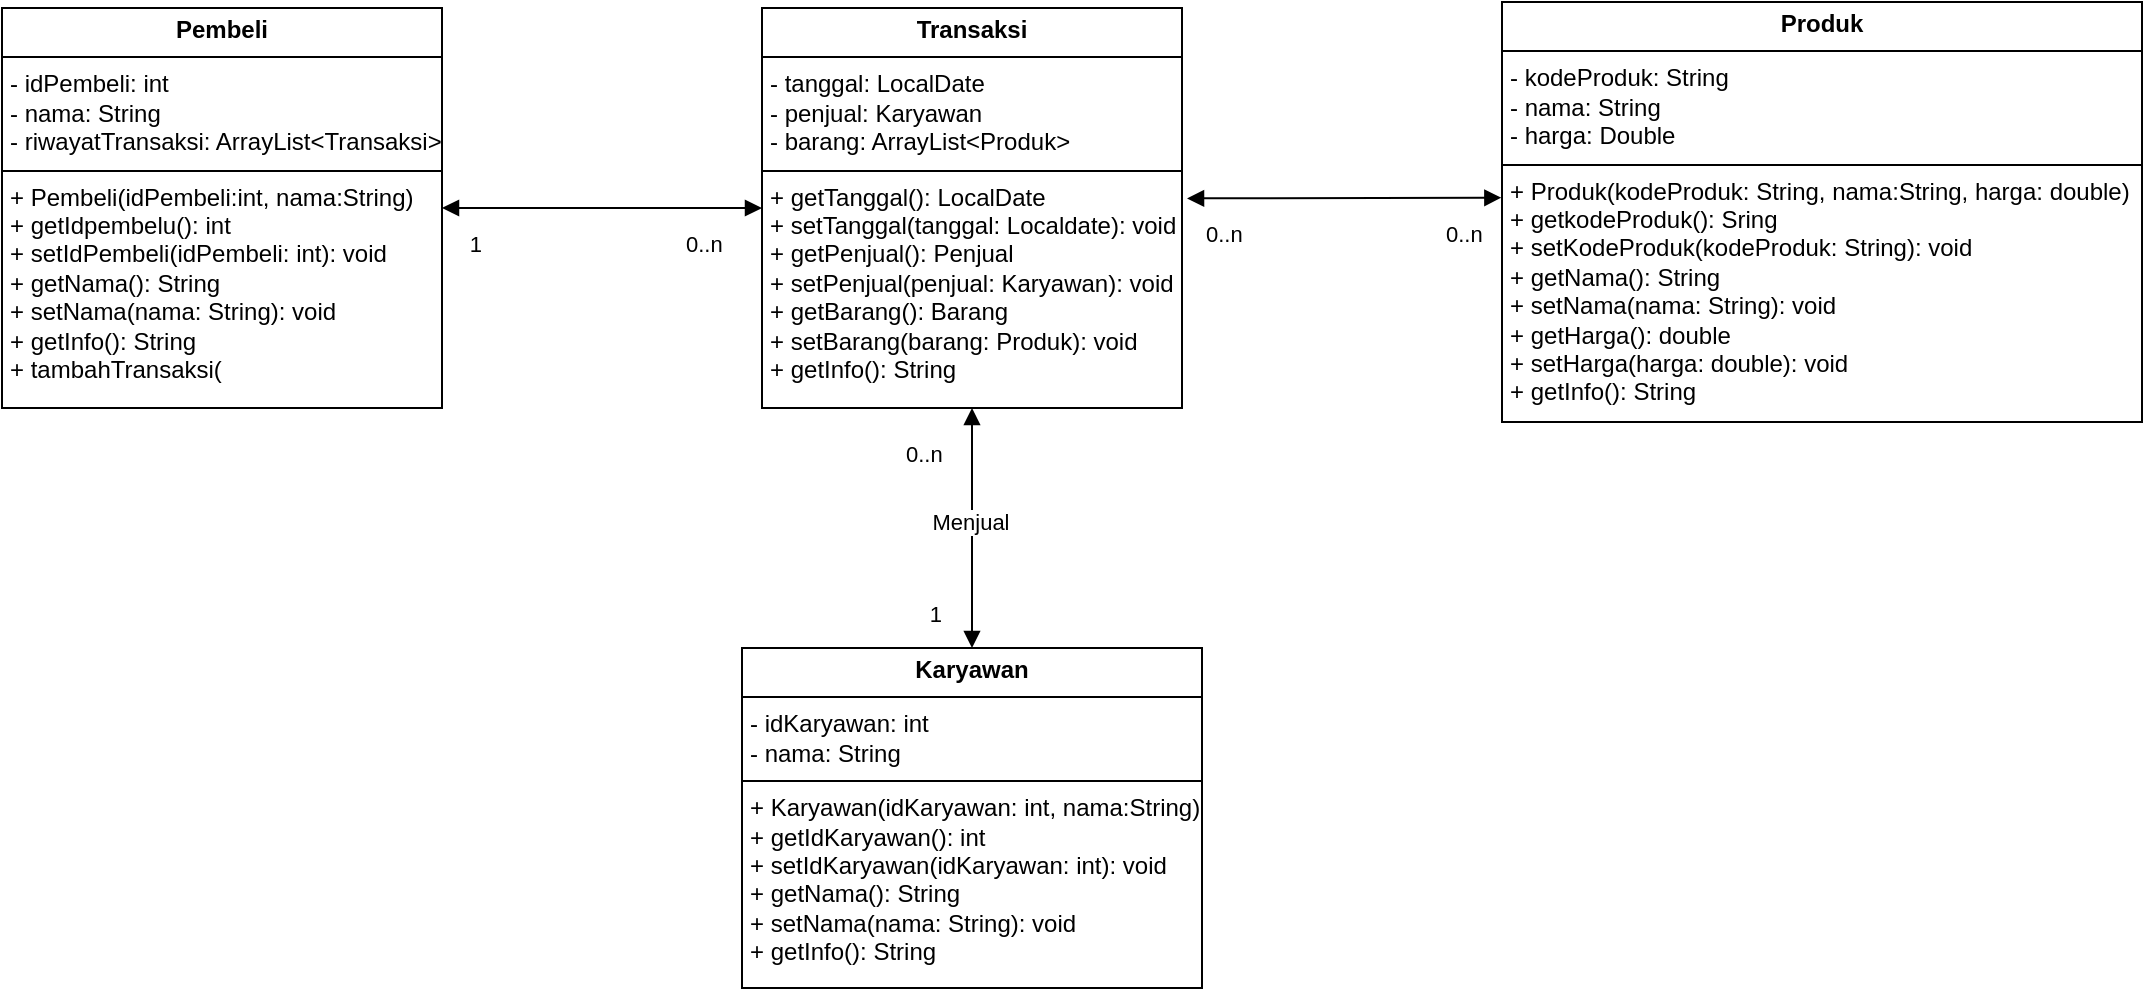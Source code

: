 <mxfile version="24.0.2" type="github">
  <diagram name="Page-1" id="gQCjyKjPl1Kee8Gpmc2Q">
    <mxGraphModel dx="1161" dy="611" grid="1" gridSize="10" guides="1" tooltips="1" connect="1" arrows="1" fold="1" page="1" pageScale="1" pageWidth="827" pageHeight="1169" math="0" shadow="0">
      <root>
        <mxCell id="0" />
        <mxCell id="1" parent="0" />
        <mxCell id="pBXzaHD5TpJQIz0p4tSG-1" value="&lt;p style=&quot;margin:0px;margin-top:4px;text-align:center;&quot;&gt;&lt;b&gt;Pembeli&lt;/b&gt;&lt;/p&gt;&lt;hr size=&quot;1&quot; style=&quot;border-style:solid;&quot;&gt;&lt;p style=&quot;margin:0px;margin-left:4px;&quot;&gt;- idPembeli: int&lt;/p&gt;&lt;p style=&quot;margin:0px;margin-left:4px;&quot;&gt;- nama: String&lt;/p&gt;&lt;p style=&quot;margin:0px;margin-left:4px;&quot;&gt;- riwayatTransaksi: ArrayList&amp;lt;Transaksi&amp;gt;&lt;/p&gt;&lt;hr size=&quot;1&quot; style=&quot;border-style:solid;&quot;&gt;&lt;p style=&quot;margin:0px;margin-left:4px;&quot;&gt;+ Pembeli(idPembeli:int, nama:String)&lt;/p&gt;&lt;p style=&quot;margin:0px;margin-left:4px;&quot;&gt;+ getIdpembelu(): int&lt;/p&gt;&lt;p style=&quot;margin:0px;margin-left:4px;&quot;&gt;+ setIdPembeli(idPembeli: int): void&lt;/p&gt;&lt;p style=&quot;margin:0px;margin-left:4px;&quot;&gt;+ getNama(): String&lt;/p&gt;&lt;p style=&quot;margin:0px;margin-left:4px;&quot;&gt;+ setNama(nama: String): void&lt;/p&gt;&lt;p style=&quot;margin:0px;margin-left:4px;&quot;&gt;+ getInfo(): String&lt;/p&gt;&lt;p style=&quot;margin:0px;margin-left:4px;&quot;&gt;+ tambahTransaksi(&lt;/p&gt;" style="verticalAlign=top;align=left;overflow=fill;html=1;whiteSpace=wrap;" vertex="1" parent="1">
          <mxGeometry x="60" y="200" width="220" height="200" as="geometry" />
        </mxCell>
        <mxCell id="pBXzaHD5TpJQIz0p4tSG-2" value="&lt;p style=&quot;margin:0px;margin-top:4px;text-align:center;&quot;&gt;&lt;b&gt;Transaksi&lt;/b&gt;&lt;/p&gt;&lt;hr size=&quot;1&quot; style=&quot;border-style:solid;&quot;&gt;&lt;p style=&quot;margin:0px;margin-left:4px;&quot;&gt;- tanggal: LocalDate&lt;/p&gt;&lt;p style=&quot;margin:0px;margin-left:4px;&quot;&gt;- penjual: Karyawan&lt;/p&gt;&lt;p style=&quot;margin:0px;margin-left:4px;&quot;&gt;- barang: ArrayList&amp;lt;Produk&amp;gt;&lt;/p&gt;&lt;hr size=&quot;1&quot; style=&quot;border-style:solid;&quot;&gt;&lt;p style=&quot;margin:0px;margin-left:4px;&quot;&gt;+ getTanggal(): LocalDate&lt;/p&gt;&lt;p style=&quot;margin:0px;margin-left:4px;&quot;&gt;+ setTanggal(tanggal: Localdate): void&lt;/p&gt;&lt;p style=&quot;margin:0px;margin-left:4px;&quot;&gt;+ getPenjual(): Penjual&lt;/p&gt;&lt;p style=&quot;margin:0px;margin-left:4px;&quot;&gt;+ setPenjual(penjual: Karyawan): void&lt;/p&gt;&lt;p style=&quot;margin:0px;margin-left:4px;&quot;&gt;+ getBarang(): Barang&lt;/p&gt;&lt;p style=&quot;margin:0px;margin-left:4px;&quot;&gt;+ setBarang(barang: Produk): void&lt;/p&gt;&lt;p style=&quot;margin:0px;margin-left:4px;&quot;&gt;+ getInfo(): String&lt;/p&gt;" style="verticalAlign=top;align=left;overflow=fill;html=1;whiteSpace=wrap;" vertex="1" parent="1">
          <mxGeometry x="440" y="200" width="210" height="200" as="geometry" />
        </mxCell>
        <mxCell id="pBXzaHD5TpJQIz0p4tSG-3" value="&lt;p style=&quot;margin:0px;margin-top:4px;text-align:center;&quot;&gt;&lt;b&gt;Karyawan&lt;/b&gt;&lt;/p&gt;&lt;hr size=&quot;1&quot; style=&quot;border-style:solid;&quot;&gt;&lt;p style=&quot;margin:0px;margin-left:4px;&quot;&gt;- idKaryawan: int&lt;/p&gt;&lt;p style=&quot;margin:0px;margin-left:4px;&quot;&gt;- nama: String&lt;/p&gt;&lt;hr size=&quot;1&quot; style=&quot;border-style:solid;&quot;&gt;&lt;p style=&quot;margin:0px;margin-left:4px;&quot;&gt;+ Karyawan(idKaryawan: int, nama:String)&lt;/p&gt;&lt;p style=&quot;margin:0px;margin-left:4px;&quot;&gt;+ getIdKaryawan(): int&lt;/p&gt;&lt;p style=&quot;margin:0px;margin-left:4px;&quot;&gt;+ setIdKaryawan(idKaryawan: int): void&lt;/p&gt;&lt;p style=&quot;margin:0px;margin-left:4px;&quot;&gt;+ getNama(): String&lt;/p&gt;&lt;p style=&quot;margin:0px;margin-left:4px;&quot;&gt;+ setNama(nama: String): void&lt;/p&gt;&lt;p style=&quot;margin:0px;margin-left:4px;&quot;&gt;+ getInfo(): String&lt;/p&gt;" style="verticalAlign=top;align=left;overflow=fill;html=1;whiteSpace=wrap;" vertex="1" parent="1">
          <mxGeometry x="430" y="520" width="230" height="170" as="geometry" />
        </mxCell>
        <mxCell id="pBXzaHD5TpJQIz0p4tSG-4" value="&lt;p style=&quot;margin:0px;margin-top:4px;text-align:center;&quot;&gt;&lt;b&gt;Produk&lt;/b&gt;&lt;/p&gt;&lt;hr size=&quot;1&quot; style=&quot;border-style:solid;&quot;&gt;&lt;p style=&quot;margin:0px;margin-left:4px;&quot;&gt;- kodeProduk: String&lt;/p&gt;&lt;p style=&quot;margin:0px;margin-left:4px;&quot;&gt;- nama: String&lt;/p&gt;&lt;p style=&quot;margin:0px;margin-left:4px;&quot;&gt;- harga: Double&lt;/p&gt;&lt;hr size=&quot;1&quot; style=&quot;border-style:solid;&quot;&gt;&lt;p style=&quot;margin:0px;margin-left:4px;&quot;&gt;+ Produk(kodeProduk: String, nama:String, harga: double)&lt;/p&gt;&lt;p style=&quot;margin:0px;margin-left:4px;&quot;&gt;+ getkodeProduk(): Sring&lt;/p&gt;&lt;p style=&quot;margin:0px;margin-left:4px;&quot;&gt;+ setKodeProduk(kodeProduk: String): void&lt;/p&gt;&lt;p style=&quot;margin:0px;margin-left:4px;&quot;&gt;+ getNama(): String&lt;/p&gt;&lt;p style=&quot;margin:0px;margin-left:4px;&quot;&gt;+ setNama(nama: String): void&lt;/p&gt;&lt;p style=&quot;margin:0px;margin-left:4px;&quot;&gt;+ getHarga(): double&lt;/p&gt;&lt;p style=&quot;margin:0px;margin-left:4px;&quot;&gt;+ setHarga(harga: double): void&lt;/p&gt;&lt;p style=&quot;margin:0px;margin-left:4px;&quot;&gt;+ getInfo(): String&lt;/p&gt;" style="verticalAlign=top;align=left;overflow=fill;html=1;whiteSpace=wrap;" vertex="1" parent="1">
          <mxGeometry x="810" y="197" width="320" height="210" as="geometry" />
        </mxCell>
        <mxCell id="pBXzaHD5TpJQIz0p4tSG-9" value="" style="endArrow=block;startArrow=block;endFill=1;startFill=1;html=1;rounded=0;entryX=0;entryY=0.5;entryDx=0;entryDy=0;curved=0;" edge="1" parent="1" source="pBXzaHD5TpJQIz0p4tSG-1" target="pBXzaHD5TpJQIz0p4tSG-2">
          <mxGeometry width="160" relative="1" as="geometry">
            <mxPoint x="280" y="304.78" as="sourcePoint" />
            <mxPoint x="440" y="304.78" as="targetPoint" />
          </mxGeometry>
        </mxCell>
        <mxCell id="pBXzaHD5TpJQIz0p4tSG-10" value="" style="endArrow=block;startArrow=block;endFill=1;startFill=1;html=1;rounded=0;entryX=-0.001;entryY=0.466;entryDx=0;entryDy=0;entryPerimeter=0;exitX=1.012;exitY=0.476;exitDx=0;exitDy=0;exitPerimeter=0;" edge="1" parent="1" source="pBXzaHD5TpJQIz0p4tSG-2" target="pBXzaHD5TpJQIz0p4tSG-4">
          <mxGeometry width="160" relative="1" as="geometry">
            <mxPoint x="690" y="290" as="sourcePoint" />
            <mxPoint x="810" y="304.38" as="targetPoint" />
          </mxGeometry>
        </mxCell>
        <mxCell id="pBXzaHD5TpJQIz0p4tSG-13" value="" style="endArrow=block;startArrow=block;endFill=1;startFill=1;html=1;rounded=0;entryX=0.5;entryY=1;entryDx=0;entryDy=0;exitX=0.5;exitY=0;exitDx=0;exitDy=0;" edge="1" parent="1" source="pBXzaHD5TpJQIz0p4tSG-3" target="pBXzaHD5TpJQIz0p4tSG-2">
          <mxGeometry width="160" relative="1" as="geometry">
            <mxPoint x="540" y="440" as="sourcePoint" />
            <mxPoint x="700" y="440" as="targetPoint" />
          </mxGeometry>
        </mxCell>
        <mxCell id="pBXzaHD5TpJQIz0p4tSG-16" value="Menjual" style="edgeLabel;html=1;align=center;verticalAlign=middle;resizable=0;points=[];" vertex="1" connectable="0" parent="pBXzaHD5TpJQIz0p4tSG-13">
          <mxGeometry x="0.049" y="1" relative="1" as="geometry">
            <mxPoint as="offset" />
          </mxGeometry>
        </mxCell>
        <mxCell id="pBXzaHD5TpJQIz0p4tSG-21" value="1" style="edgeLabel;resizable=0;html=1;align=right;verticalAlign=top;" connectable="0" vertex="1" parent="1">
          <mxGeometry x="300" y="305" as="geometry" />
        </mxCell>
        <mxCell id="pBXzaHD5TpJQIz0p4tSG-22" value="0..n" style="edgeLabel;resizable=0;html=1;align=left;verticalAlign=top;" connectable="0" vertex="1" parent="1">
          <mxGeometry x="400" y="305" as="geometry" />
        </mxCell>
        <mxCell id="pBXzaHD5TpJQIz0p4tSG-23" value="1" style="edgeLabel;resizable=0;html=1;align=right;verticalAlign=top;" connectable="0" vertex="1" parent="1">
          <mxGeometry x="530" y="490" as="geometry" />
        </mxCell>
        <mxCell id="pBXzaHD5TpJQIz0p4tSG-24" value="0..n" style="edgeLabel;resizable=0;html=1;align=left;verticalAlign=top;" connectable="0" vertex="1" parent="1">
          <mxGeometry x="510" y="410" as="geometry" />
        </mxCell>
        <mxCell id="pBXzaHD5TpJQIz0p4tSG-25" value="0..n" style="edgeLabel;resizable=0;html=1;align=left;verticalAlign=top;" connectable="0" vertex="1" parent="1">
          <mxGeometry x="660" y="300" as="geometry" />
        </mxCell>
        <mxCell id="pBXzaHD5TpJQIz0p4tSG-26" value="0..n" style="edgeLabel;resizable=0;html=1;align=left;verticalAlign=top;" connectable="0" vertex="1" parent="1">
          <mxGeometry x="780" y="300" as="geometry" />
        </mxCell>
      </root>
    </mxGraphModel>
  </diagram>
</mxfile>
